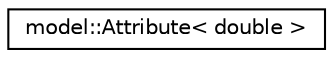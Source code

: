 digraph "Graphical Class Hierarchy"
{
 // LATEX_PDF_SIZE
  edge [fontname="Helvetica",fontsize="10",labelfontname="Helvetica",labelfontsize="10"];
  node [fontname="Helvetica",fontsize="10",shape=record];
  rankdir="LR";
  Node0 [label="model::Attribute\< double \>",height=0.2,width=0.4,color="black", fillcolor="white", style="filled",URL="$classmodel_1_1Attribute.html",tooltip=" "];
}
